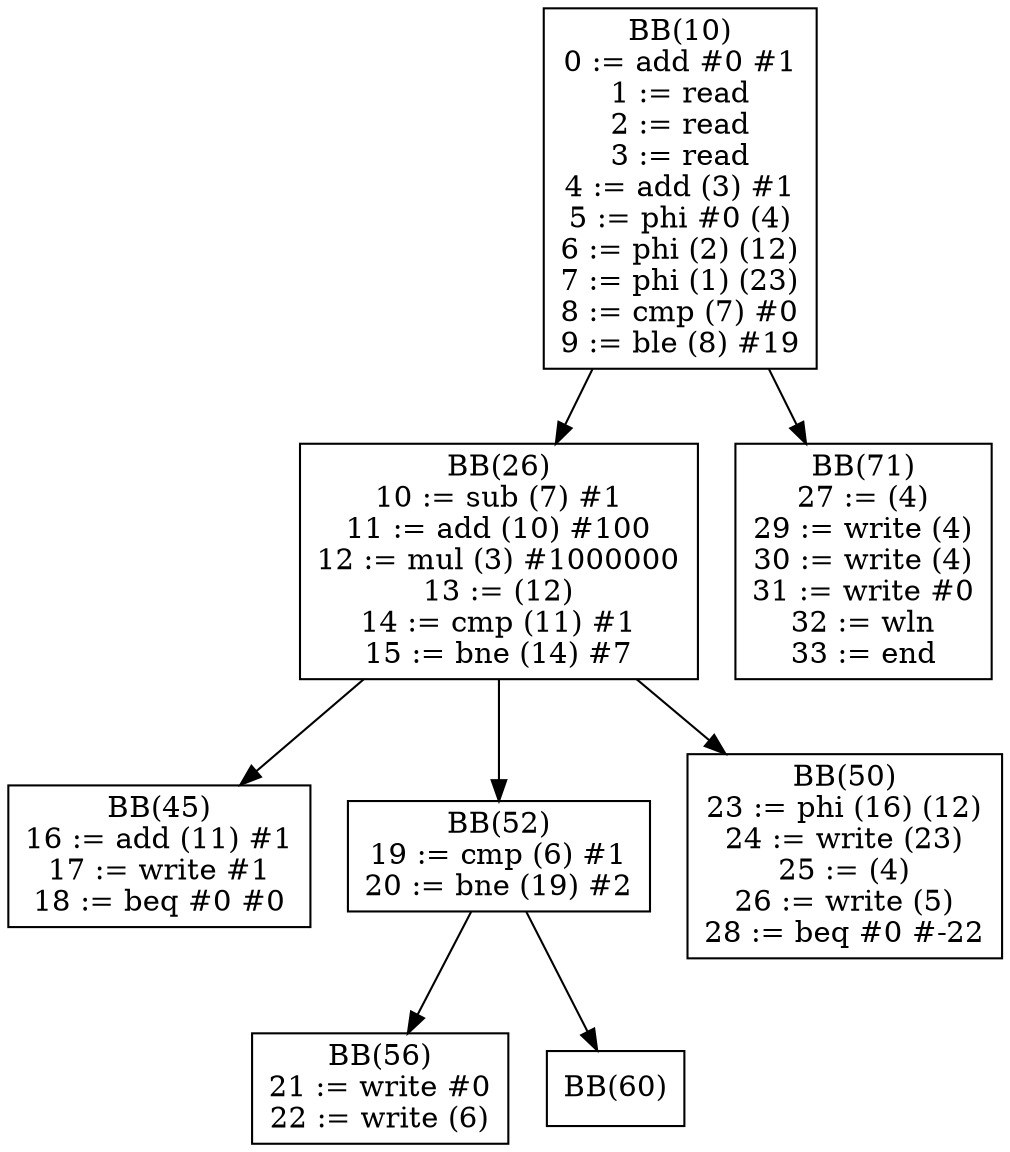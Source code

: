digraph G {
bb10[shape = box, label = "BB(10)\n" + "0 := add #0 #1\n" + "1 := read\n" + "2 := read\n" + "3 := read\n" + "4 := add (3) #1\n" + "5 := phi #0 (4)\n" + "6 := phi (2) (12)\n" + "7 := phi (1) (23)\n" + "8 := cmp (7) #0\n" + "9 := ble (8) #19\n"];
bb26[shape = box, label = "BB(26)\n" + "10 := sub (7) #1\n" + "11 := add (10) #100\n" + "12 := mul (3) #1000000\n" + "13 := (12)\n" + "14 := cmp (11) #1\n" + "15 := bne (14) #7\n"];
bb71[shape = box, label = "BB(71)\n" + "27 := (4)\n" + "29 := write (4)\n" + "30 := write (4)\n" + "31 := write #0\n" + "32 := wln\n" + "33 := end\n"];
bb45[shape = box, label = "BB(45)\n" + "16 := add (11) #1\n" + "17 := write #1\n" + "18 := beq #0 #0\n"];
bb52[shape = box, label = "BB(52)\n" + "19 := cmp (6) #1\n" + "20 := bne (19) #2\n"];
bb50[shape = box, label = "BB(50)\n" + "23 := phi (16) (12)\n" + "24 := write (23)\n" + "25 := (4)\n" + "26 := write (5)\n" + "28 := beq #0 #-22\n"];
bb56[shape = box, label = "BB(56)\n" + "21 := write #0\n" + "22 := write (6)\n"];
bb60[shape = box, label = "BB(60)\n"];
bb10 -> bb26;
bb10 -> bb71;
bb26 -> bb45;
bb26 -> bb52;
bb26 -> bb50;
bb52 -> bb56;
bb52 -> bb60;
}
